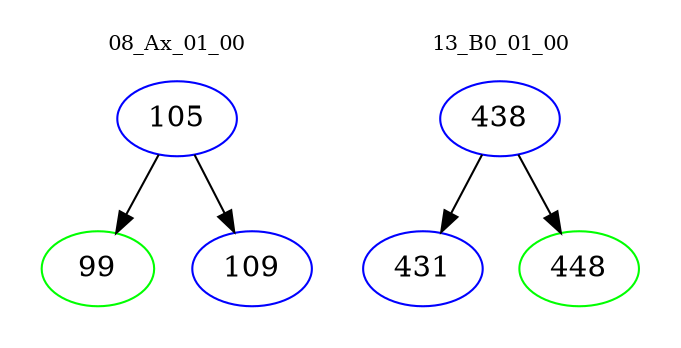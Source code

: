 digraph{
subgraph cluster_0 {
color = white
label = "08_Ax_01_00";
fontsize=10;
T0_105 [label="105", color="blue"]
T0_105 -> T0_99 [color="black"]
T0_99 [label="99", color="green"]
T0_105 -> T0_109 [color="black"]
T0_109 [label="109", color="blue"]
}
subgraph cluster_1 {
color = white
label = "13_B0_01_00";
fontsize=10;
T1_438 [label="438", color="blue"]
T1_438 -> T1_431 [color="black"]
T1_431 [label="431", color="blue"]
T1_438 -> T1_448 [color="black"]
T1_448 [label="448", color="green"]
}
}
